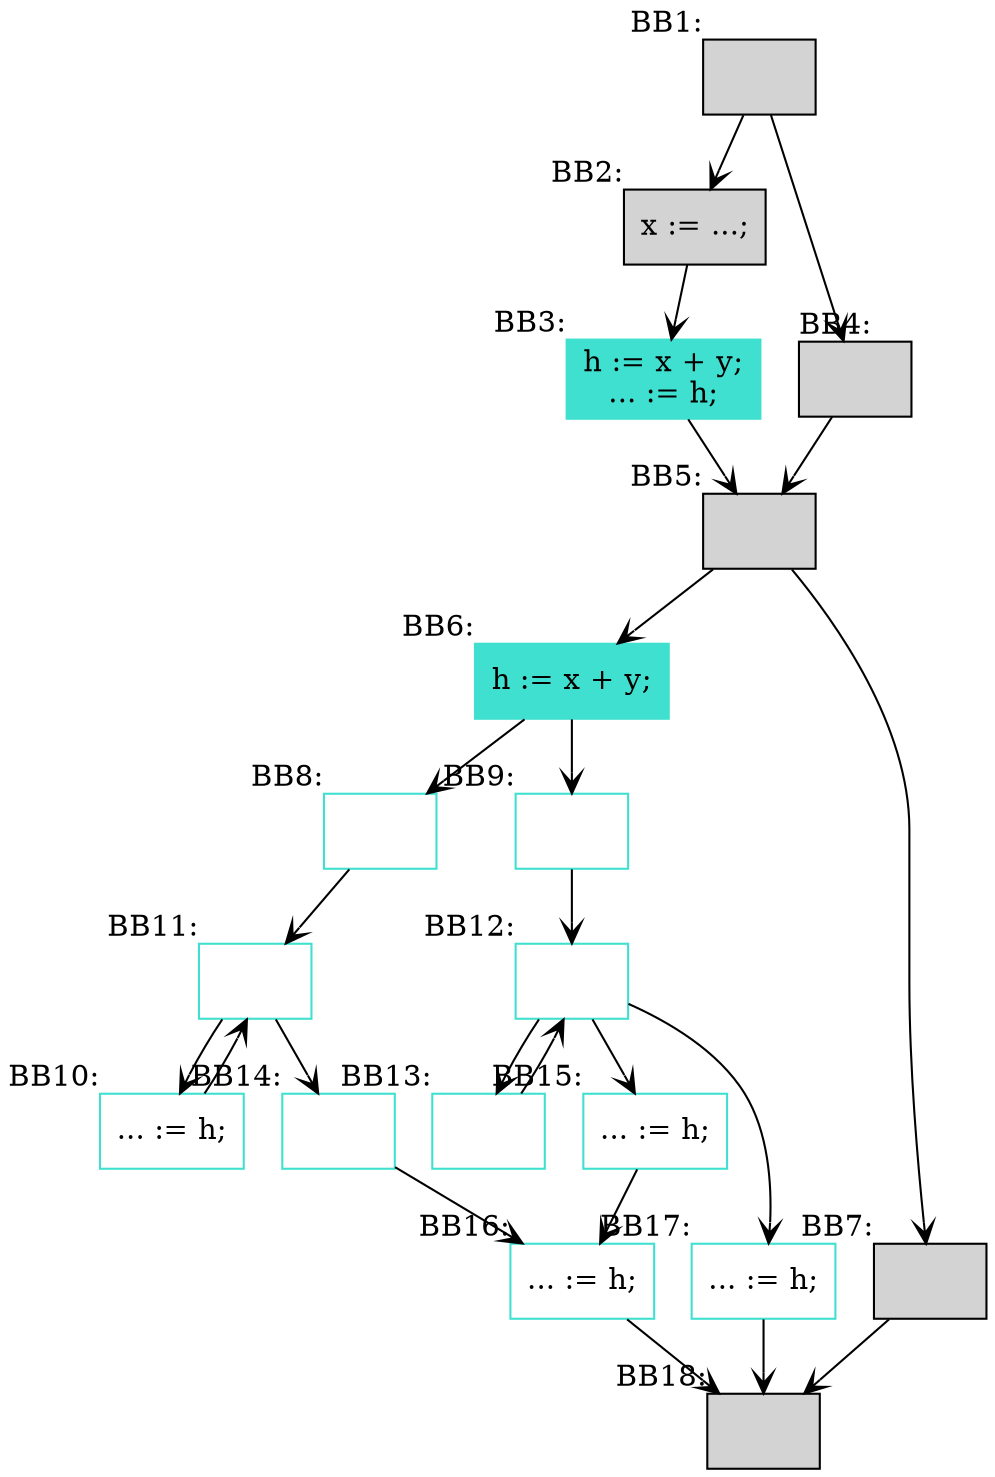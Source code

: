digraph G {
	node[shape=box;];
	edge[arrowhead=open;];

	BB1 [label=""; xlabel="BB1:"; style=filled;];
	BB2 [label="x := ...;\n"; xlabel="BB2:"; style=filled;];
	BB3 [label="h := x + y;\n... := h;\n"; xlabel="BB3:"; color=Turquoise; style=filled;];
	BB4 [label=""; xlabel="BB4:"; style=filled;];
	BB5 [label=""; xlabel="BB5:"; style=filled;];
	BB6 [label="h := x + y;\n"; xlabel="BB6:"; color=Turquoise; style=filled;];
	BB7 [label=""; xlabel="BB7:"; style=filled;];
	BB8 [label=""; xlabel="BB8:"; color=Turquoise;];
	BB9 [label=""; xlabel="BB9:"; color=Turquoise;];
	BB10 [label="... := h;\n"; xlabel="BB10:"; color=Turquoise;];
	BB11 [label=""; xlabel="BB11:"; color=Turquoise;];
	BB12 [label=""; xlabel="BB12:"; color=Turquoise;];
	BB13 [label=""; xlabel="BB13:"; color=Turquoise;];
	BB14 [label=""; xlabel="BB14:"; color=Turquoise;];
	BB15 [label="... := h;\n"; xlabel="BB15:"; color=Turquoise;];
	BB16 [label="... := h;\n"; xlabel="BB16:"; color=Turquoise;];
	BB17 [label="... := h;\n"; xlabel="BB17:"; color=Turquoise;];
	BB18 [label=""; xlabel="BB18:"; style=filled;];

	BB1->BB2;
	BB1->BB4;
	BB2->BB3;
	BB3->BB5;
	BB4->BB5;
	BB5->BB6;
	BB5->BB7;
	BB6->BB8;
	BB6->BB9;
	BB7->BB18;
	BB8->BB11;
	BB9->BB12;
	BB10->BB11;
	BB11->BB10;
	BB11->BB14;
	BB12->BB13;
	BB12->BB15;
	BB12->BB17;
	BB13->BB12;
	BB14->BB16;
	BB15->BB16;
	BB16->BB18;
	BB17->BB18;
}
